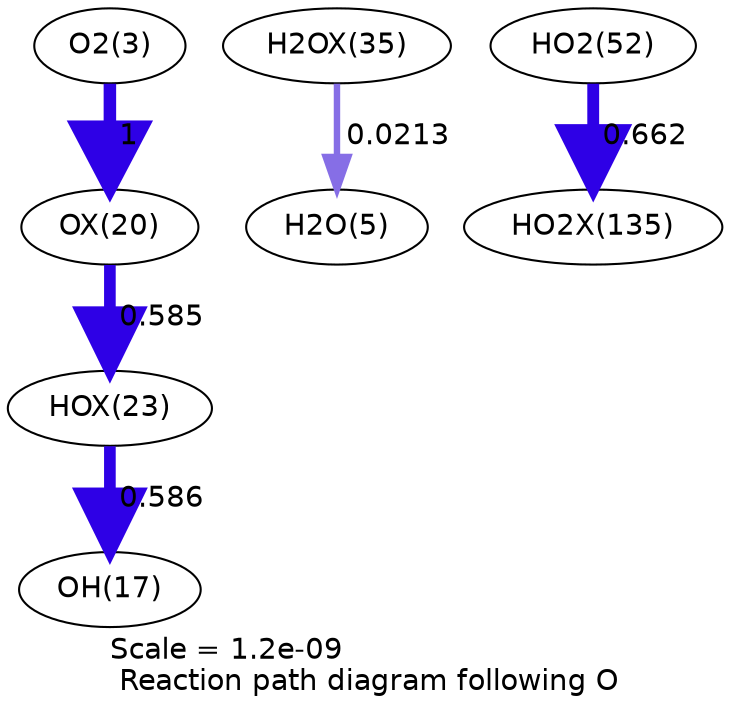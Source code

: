 digraph reaction_paths {
center=1;
s5 -> s38[fontname="Helvetica", penwidth=6, arrowsize=3, color="0.7, 1.5, 0.9"
, label=" 1"];
s38 -> s41[fontname="Helvetica", penwidth=5.59, arrowsize=2.8, color="0.7, 1.08, 0.9"
, label=" 0.585"];
s41 -> s19[fontname="Helvetica", penwidth=5.6, arrowsize=2.8, color="0.7, 1.09, 0.9"
, label=" 0.586"];
s47 -> s7[fontname="Helvetica", penwidth=3.09, arrowsize=1.55, color="0.7, 0.521, 0.9"
, label=" 0.0213"];
s21 -> s61[fontname="Helvetica", penwidth=5.69, arrowsize=2.84, color="0.7, 1.16, 0.9"
, label=" 0.662"];
s5 [ fontname="Helvetica", label="O2(3)"];
s7 [ fontname="Helvetica", label="H2O(5)"];
s19 [ fontname="Helvetica", label="OH(17)"];
s21 [ fontname="Helvetica", label="HO2(52)"];
s38 [ fontname="Helvetica", label="OX(20)"];
s41 [ fontname="Helvetica", label="HOX(23)"];
s47 [ fontname="Helvetica", label="H2OX(35)"];
s61 [ fontname="Helvetica", label="HO2X(135)"];
 label = "Scale = 1.2e-09\l Reaction path diagram following O";
 fontname = "Helvetica";
}

